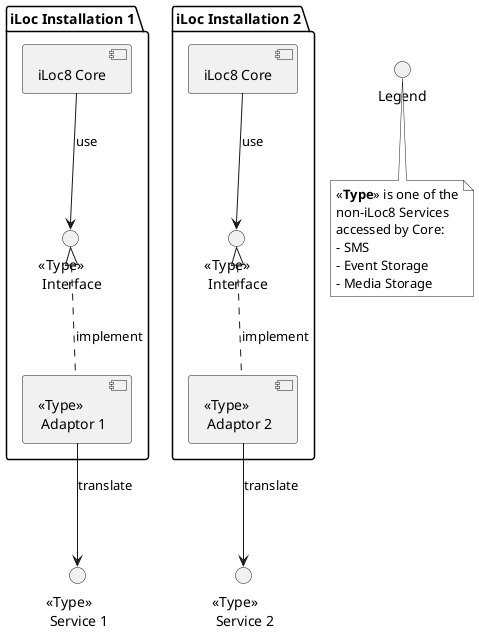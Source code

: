 @startuml

package "iLoc Installation 1" {
	[iLoc8 Core] as Core1
	() "<<Type>> \n Interface" as Interface1
	[<<Type>> \n Adaptor 1] as Adaptor1
}

() "<<Type>> \n Service 1" as Service1

package "iLoc Installation 2" {
	[iLoc8 Core] as Core2
	() "<<Type>> \n Interface" as Interface2
	[<<Type>> \n Adaptor 2] as Adaptor2
}

() "<<Type>> \n Service 2" as Service2

() "Legend" as NoteHook
note bottom of NoteHook #White
	<<**Type**>> is one of the
	non-iLoc8 Services
	accessed by Core:
	- SMS
	- Event Storage
	- Media Storage
end note

Core1 --> Interface1: use
Interface1 <|.. Adaptor1: implement
Adaptor1 --> Service1: translate

Core2 --> Interface2: use
Interface2 <|.. Adaptor2: implement
Adaptor2 --> Service2: translate

@enduml

